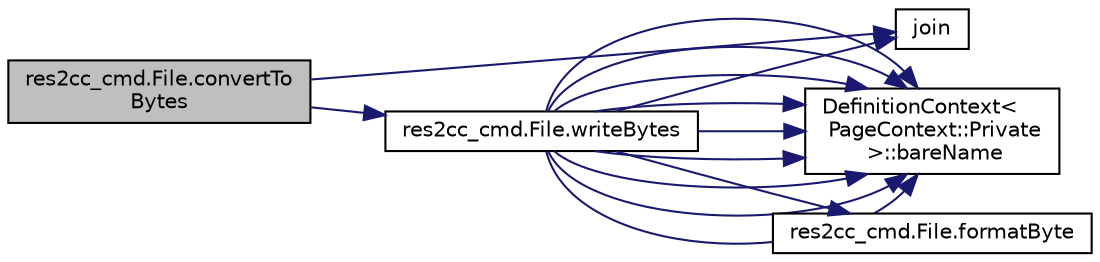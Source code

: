 digraph "res2cc_cmd.File.convertToBytes"
{
 // LATEX_PDF_SIZE
  edge [fontname="Helvetica",fontsize="10",labelfontname="Helvetica",labelfontsize="10"];
  node [fontname="Helvetica",fontsize="10",shape=record];
  rankdir="LR";
  Node1 [label="res2cc_cmd.File.convertTo\lBytes",height=0.2,width=0.4,color="black", fillcolor="grey75", style="filled", fontcolor="black",tooltip=" "];
  Node1 -> Node2 [color="midnightblue",fontsize="10",style="solid"];
  Node2 [label="join",height=0.2,width=0.4,color="black", fillcolor="white", style="filled",URL="$util_8cpp.html#a27784840caff3a70e6dfa44f5341553b",tooltip="create a string where the string in the vector are joined by the given delimiter"];
  Node1 -> Node3 [color="midnightblue",fontsize="10",style="solid"];
  Node3 [label="res2cc_cmd.File.writeBytes",height=0.2,width=0.4,color="black", fillcolor="white", style="filled",URL="$classres2cc__cmd_1_1File.html#adaa5b0dc35c50cec7cf1c816dda8694a",tooltip=" "];
  Node3 -> Node4 [color="midnightblue",fontsize="10",style="solid"];
  Node4 [label="DefinitionContext\<\l PageContext::Private\l \>::bareName",height=0.2,width=0.4,color="black", fillcolor="white", style="filled",URL="$classDefinitionContext.html#a60a574a0efd2786ed401f7febf02c84c",tooltip=" "];
  Node3 -> Node4 [color="midnightblue",fontsize="10",style="solid"];
  Node3 -> Node4 [color="midnightblue",fontsize="10",style="solid"];
  Node3 -> Node4 [color="midnightblue",fontsize="10",style="solid"];
  Node3 -> Node4 [color="midnightblue",fontsize="10",style="solid"];
  Node3 -> Node4 [color="midnightblue",fontsize="10",style="solid"];
  Node3 -> Node4 [color="midnightblue",fontsize="10",style="solid"];
  Node3 -> Node4 [color="midnightblue",fontsize="10",style="solid"];
  Node3 -> Node4 [color="midnightblue",fontsize="10",style="solid"];
  Node3 -> Node5 [color="midnightblue",fontsize="10",style="solid"];
  Node5 [label="res2cc_cmd.File.formatByte",height=0.2,width=0.4,color="black", fillcolor="white", style="filled",URL="$classres2cc__cmd_1_1File.html#ac0b99df4d5caba3311d18ae7b08dfd64",tooltip=" "];
  Node3 -> Node2 [color="midnightblue",fontsize="10",style="solid"];
}
